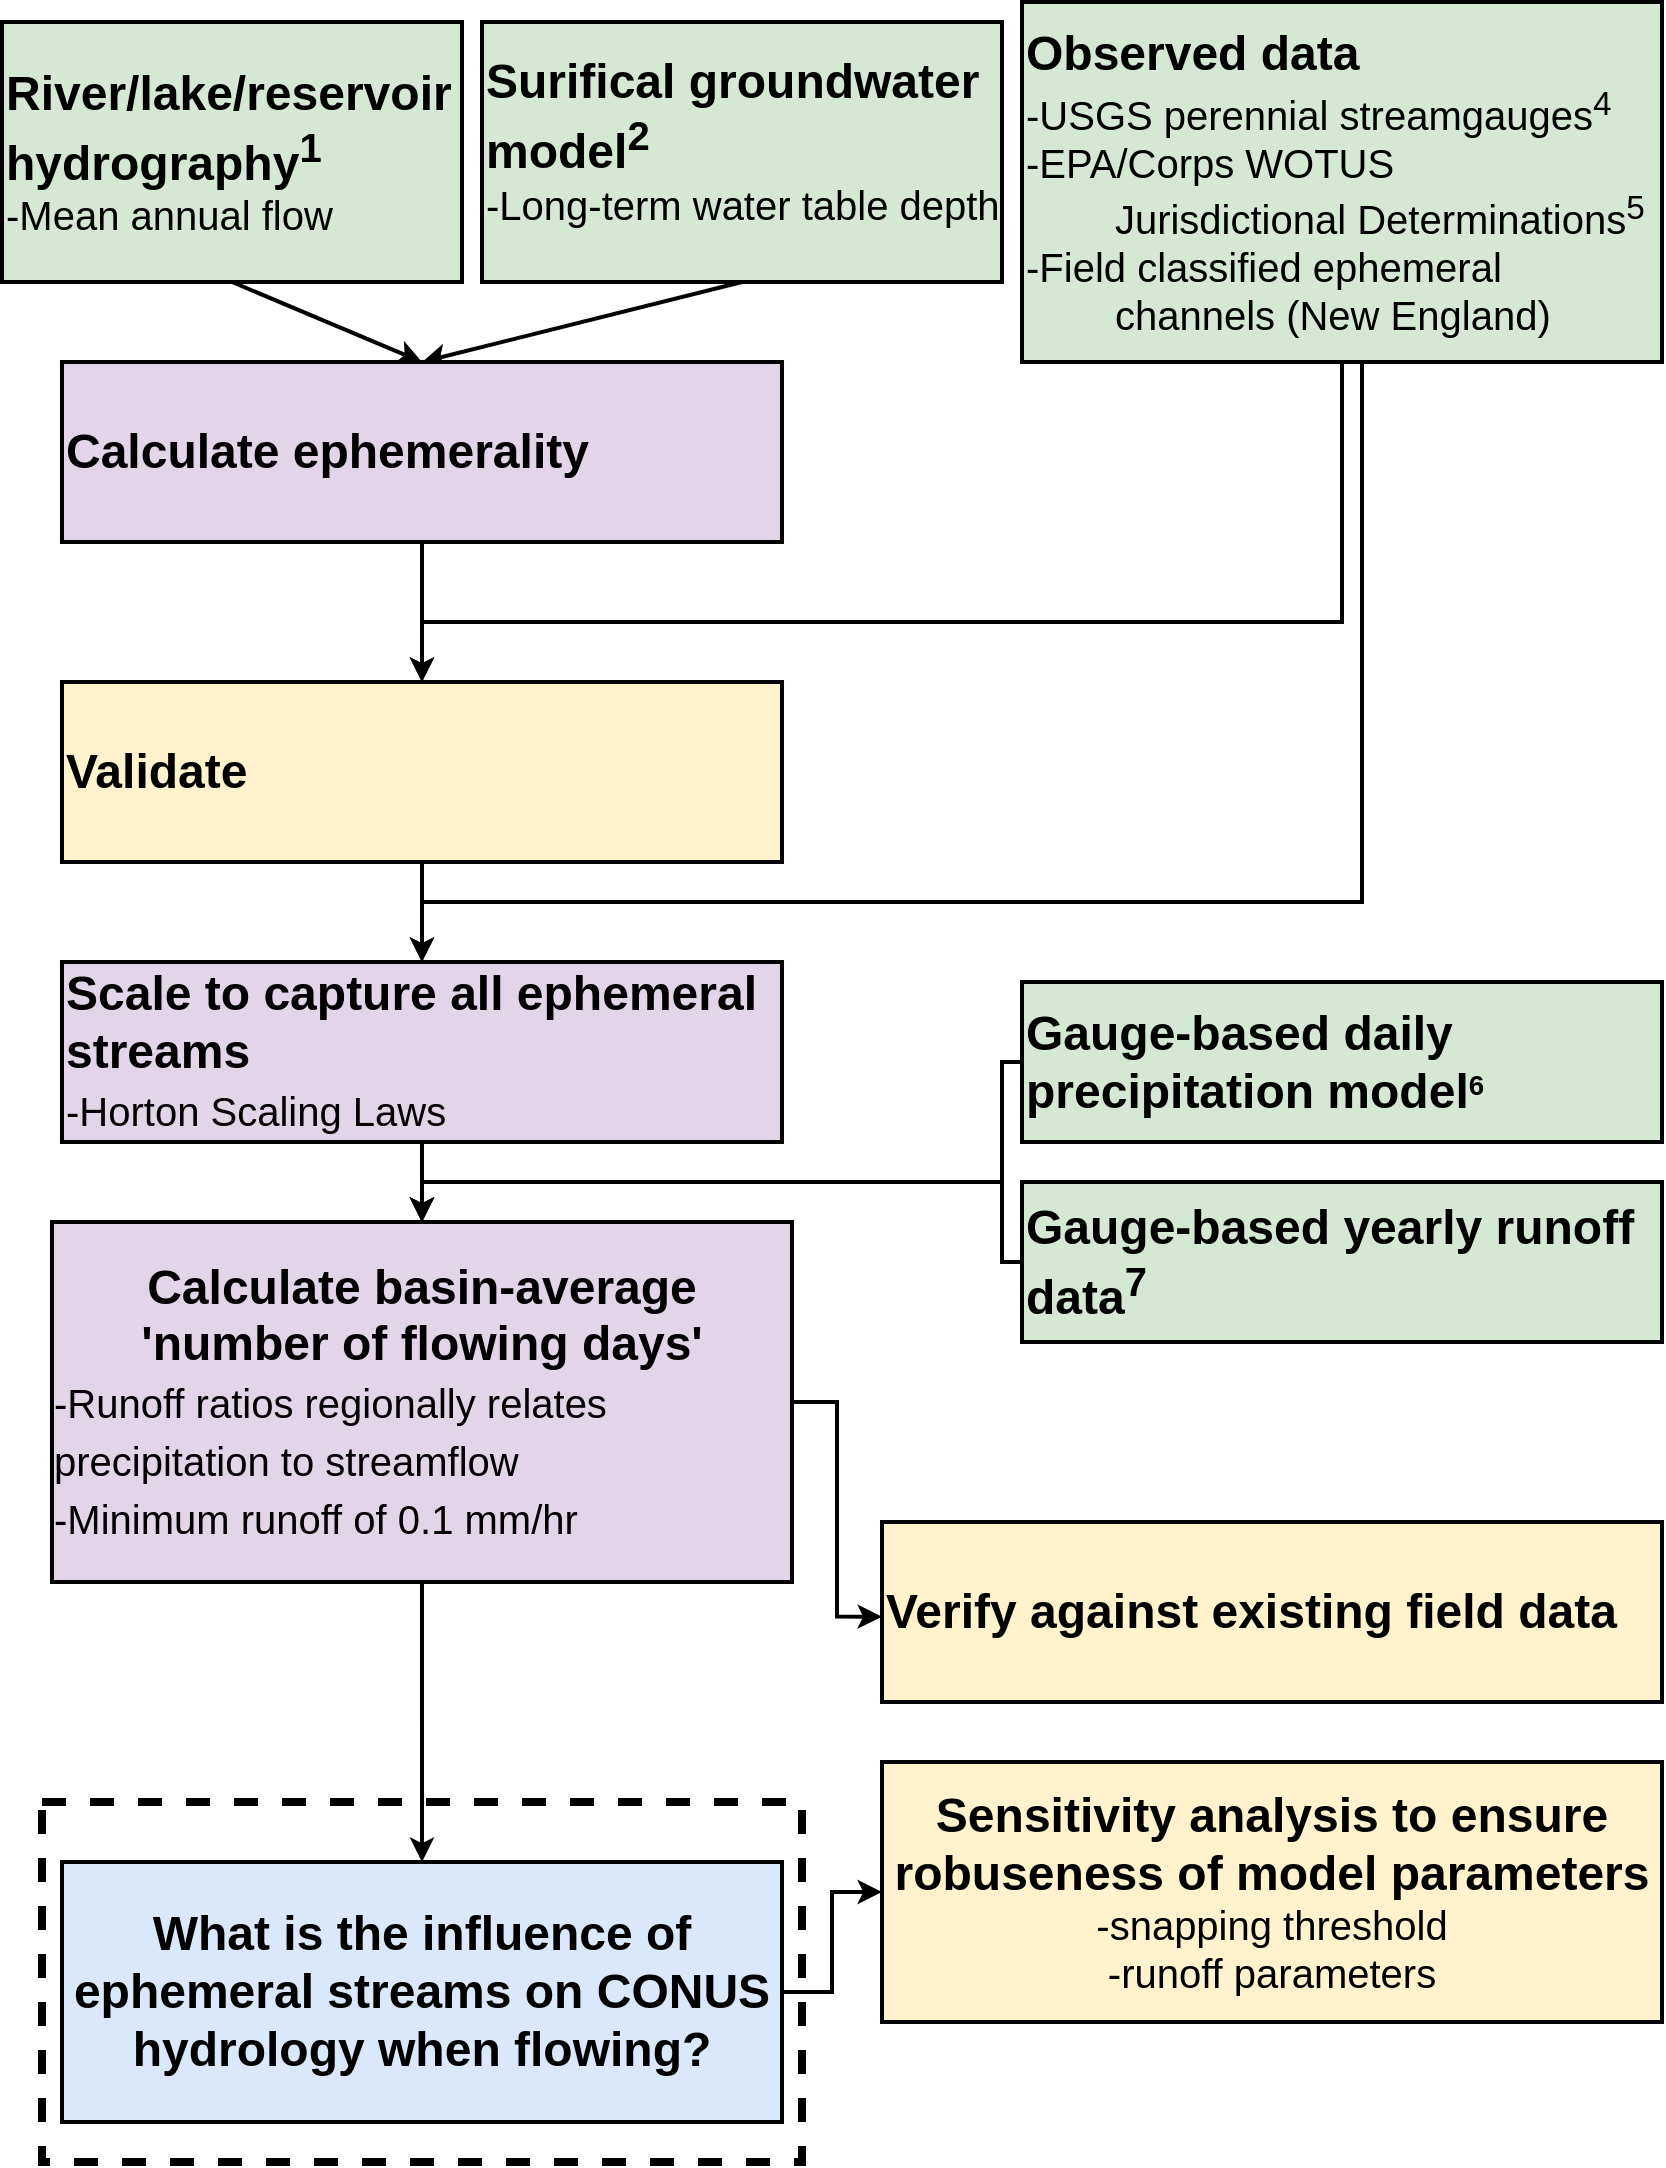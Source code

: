<mxfile version="19.0.3" type="device"><diagram id="rmIsN-aQM5DUS-aYzJqU" name="Page-1"><mxGraphModel dx="2031" dy="1236" grid="1" gridSize="10" guides="1" tooltips="1" connect="1" arrows="1" fold="1" page="1" pageScale="1" pageWidth="850" pageHeight="1100" math="0" shadow="0"><root><mxCell id="0"/><mxCell id="1" parent="0"/><mxCell id="GAgp2lGwTjoxuqxvStRf-5" style="rounded=0;orthogonalLoop=1;jettySize=auto;html=1;exitX=0.5;exitY=1;exitDx=0;exitDy=0;strokeWidth=2;entryX=0.5;entryY=0;entryDx=0;entryDy=0;" parent="1" source="bA_Qfa28NUKsnwbfBqmp-8" target="k_lvs-XO9ULkj5RudRTR-15" edge="1"><mxGeometry relative="1" as="geometry"><mxPoint x="385" y="290.0" as="sourcePoint"/><mxPoint x="219.995" y="190" as="targetPoint"/></mxGeometry></mxCell><mxCell id="bA_Qfa28NUKsnwbfBqmp-1" value="&lt;font style=&quot;font-size: 24px&quot;&gt;&lt;b&gt;River/lake/reservoir hydrography&lt;sup&gt;1&lt;/sup&gt;&lt;br&gt;&lt;/b&gt;&lt;/font&gt;&lt;font style=&quot;font-size: 20px&quot;&gt;-Mean annual flow&lt;br&gt;&lt;/font&gt;" style="rounded=0;whiteSpace=wrap;html=1;align=left;fillColor=#d5e8d4;strokeColor=#000000;strokeWidth=2;" parent="1" vertex="1"><mxGeometry x="10" y="20" width="230" height="130" as="geometry"/></mxCell><mxCell id="bA_Qfa28NUKsnwbfBqmp-3" style="rounded=0;orthogonalLoop=1;jettySize=auto;html=1;exitX=0.5;exitY=1;exitDx=0;exitDy=0;strokeWidth=2;entryX=0.5;entryY=0;entryDx=0;entryDy=0;" parent="1" source="bA_Qfa28NUKsnwbfBqmp-1" target="k_lvs-XO9ULkj5RudRTR-15" edge="1"><mxGeometry relative="1" as="geometry"><mxPoint x="395" y="170" as="sourcePoint"/><mxPoint x="219.995" y="190" as="targetPoint"/></mxGeometry></mxCell><mxCell id="F9Go_E0bVxoqcmGsn-Wj-4" style="edgeStyle=orthogonalEdgeStyle;rounded=0;orthogonalLoop=1;jettySize=auto;html=1;exitX=0.5;exitY=1;exitDx=0;exitDy=0;entryX=0.5;entryY=0;entryDx=0;entryDy=0;fontSize=20;strokeWidth=2;" parent="1" source="GAgp2lGwTjoxuqxvStRf-1" target="k_lvs-XO9ULkj5RudRTR-16" edge="1"><mxGeometry relative="1" as="geometry"><Array as="points"><mxPoint x="680" y="320"/><mxPoint x="220" y="320"/></Array><mxPoint x="220" y="350" as="targetPoint"/></mxGeometry></mxCell><mxCell id="F9Go_E0bVxoqcmGsn-Wj-9" style="edgeStyle=orthogonalEdgeStyle;rounded=0;orthogonalLoop=1;jettySize=auto;html=1;exitX=0.5;exitY=1;exitDx=0;exitDy=0;entryX=0.5;entryY=0;entryDx=0;entryDy=0;fontSize=20;strokeWidth=2;" parent="1" source="GAgp2lGwTjoxuqxvStRf-1" target="F9Go_E0bVxoqcmGsn-Wj-5" edge="1"><mxGeometry relative="1" as="geometry"><Array as="points"><mxPoint x="690" y="460"/><mxPoint x="220" y="460"/></Array></mxGeometry></mxCell><mxCell id="GAgp2lGwTjoxuqxvStRf-1" value="&lt;b&gt;&lt;span style=&quot;font-size: 24px&quot;&gt;Observed data&lt;br&gt;&lt;/span&gt;&lt;/b&gt;&lt;span style=&quot;font-size: 20px&quot;&gt;-USGS perennial streamgauges&lt;sup&gt;4&lt;/sup&gt;&lt;br&gt;&lt;/span&gt;&lt;font style=&quot;font-size: 20px&quot;&gt;-EPA/Corps WOTUS &lt;span style=&quot;white-space: pre;&quot;&gt;&#9;&lt;/span&gt;Jurisdictional Determinations&lt;sup&gt;5&lt;/sup&gt;&lt;br&gt;-Field classified ephemeral &lt;span style=&quot;white-space: pre;&quot;&gt;&#9;&lt;/span&gt;channels (New England)&lt;br&gt;&lt;/font&gt;" style="rounded=0;whiteSpace=wrap;html=1;align=left;fillColor=#d5e8d4;strokeColor=#000000;strokeWidth=2;" parent="1" vertex="1"><mxGeometry x="520" y="10" width="320" height="180" as="geometry"/></mxCell><mxCell id="bA_Qfa28NUKsnwbfBqmp-8" value="&lt;font style=&quot;font-size: 24px&quot;&gt;&lt;b&gt;Surifical groundwater model&lt;sup&gt;2&lt;br&gt;&lt;/sup&gt;&lt;/b&gt;&lt;sup&gt;-Long-term water table depth&lt;br&gt;&lt;/sup&gt;&lt;/font&gt;" style="rounded=0;whiteSpace=wrap;html=1;align=left;fillColor=#d5e8d4;strokeColor=#000000;strokeWidth=2;" parent="1" vertex="1"><mxGeometry x="250" y="20" width="260" height="130" as="geometry"/></mxCell><mxCell id="bA_Qfa28NUKsnwbfBqmp-10" style="edgeStyle=none;rounded=0;orthogonalLoop=1;jettySize=auto;html=1;entryX=0.5;entryY=0;entryDx=0;entryDy=0;fontSize=24;strokeWidth=2;" parent="1" edge="1"><mxGeometry relative="1" as="geometry"><mxPoint x="227.815" y="410.0" as="sourcePoint"/><mxPoint x="227.815" y="410.0" as="targetPoint"/></mxGeometry></mxCell><mxCell id="bA_Qfa28NUKsnwbfBqmp-13" style="rounded=0;orthogonalLoop=1;jettySize=auto;html=1;exitX=0.5;exitY=1;exitDx=0;exitDy=0;fontSize=24;strokeWidth=2;entryX=0.5;entryY=0;entryDx=0;entryDy=0;" parent="1" source="k_lvs-XO9ULkj5RudRTR-15" target="k_lvs-XO9ULkj5RudRTR-16" edge="1"><mxGeometry relative="1" as="geometry"><mxPoint x="220" y="350" as="targetPoint"/><mxPoint x="219.995" y="280" as="sourcePoint"/></mxGeometry></mxCell><mxCell id="F9Go_E0bVxoqcmGsn-Wj-13" style="edgeStyle=orthogonalEdgeStyle;rounded=0;orthogonalLoop=1;jettySize=auto;html=1;exitX=0;exitY=0.5;exitDx=0;exitDy=0;entryX=0.5;entryY=0;entryDx=0;entryDy=0;fontSize=20;strokeWidth=2;" parent="1" source="F9Go_E0bVxoqcmGsn-Wj-1" edge="1"><mxGeometry relative="1" as="geometry"><Array as="points"><mxPoint x="510" y="540"/><mxPoint x="510" y="600"/><mxPoint x="220" y="600"/></Array><mxPoint x="219.99" y="620" as="targetPoint"/></mxGeometry></mxCell><mxCell id="F9Go_E0bVxoqcmGsn-Wj-1" value="&lt;font&gt;&lt;b&gt;&lt;span style=&quot;font-size: 24px&quot;&gt;Gauge-based daily precipitation model&lt;/span&gt;&lt;span style=&quot;font-size: 16.667px&quot;&gt;&lt;sup&gt;6&lt;/sup&gt;&lt;/span&gt;&lt;/b&gt;&lt;/font&gt;&lt;font style=&quot;font-size: 20px&quot;&gt;&lt;br&gt;&lt;/font&gt;" style="rounded=0;whiteSpace=wrap;html=1;align=left;fillColor=#d5e8d4;strokeColor=#000000;strokeWidth=2;" parent="1" vertex="1"><mxGeometry x="520" y="500" width="320" height="80" as="geometry"/></mxCell><mxCell id="F9Go_E0bVxoqcmGsn-Wj-14" style="edgeStyle=orthogonalEdgeStyle;rounded=0;orthogonalLoop=1;jettySize=auto;html=1;exitX=0.5;exitY=1;exitDx=0;exitDy=0;entryX=0.5;entryY=0;entryDx=0;entryDy=0;fontSize=20;strokeWidth=2;" parent="1" source="F9Go_E0bVxoqcmGsn-Wj-5" edge="1"><mxGeometry relative="1" as="geometry"><mxPoint x="219.99" y="620" as="targetPoint"/></mxGeometry></mxCell><mxCell id="F9Go_E0bVxoqcmGsn-Wj-5" value="&lt;span style=&quot;font-size: 24px&quot;&gt;&lt;b&gt;Scale to capture all ephemeral streams&lt;br&gt;&lt;/b&gt;&lt;/span&gt;&lt;span style=&quot;font-size: 20px&quot;&gt;-Horton Scaling Laws&lt;/span&gt;&lt;span style=&quot;font-size: 24px&quot;&gt;&lt;b&gt;&lt;br&gt;&lt;/b&gt;&lt;/span&gt;" style="shape=rectangle;perimeter=parallelogramPerimeter;whiteSpace=wrap;html=1;fixedSize=1;fillColor=#e1d5e7;strokeColor=#000000;align=left;strokeWidth=2;" parent="1" vertex="1"><mxGeometry x="39.99" y="490" width="360" height="90" as="geometry"/></mxCell><mxCell id="F9Go_E0bVxoqcmGsn-Wj-6" style="rounded=0;orthogonalLoop=1;jettySize=auto;html=1;exitX=0.5;exitY=1;exitDx=0;exitDy=0;fontSize=24;strokeWidth=2;entryX=0.5;entryY=0;entryDx=0;entryDy=0;" parent="1" source="k_lvs-XO9ULkj5RudRTR-16" target="F9Go_E0bVxoqcmGsn-Wj-5" edge="1"><mxGeometry relative="1" as="geometry"><mxPoint x="220" y="440" as="sourcePoint"/><mxPoint x="230" y="360.0" as="targetPoint"/></mxGeometry></mxCell><mxCell id="k_lvs-XO9ULkj5RudRTR-9" style="edgeStyle=orthogonalEdgeStyle;rounded=0;orthogonalLoop=1;jettySize=auto;html=1;exitX=0.5;exitY=1;exitDx=0;exitDy=0;fontSize=20;strokeWidth=2;" edge="1" parent="1" source="k_lvs-XO9ULkj5RudRTR-13"><mxGeometry relative="1" as="geometry"><mxPoint x="219.99" y="770" as="sourcePoint"/><mxPoint x="220" y="940" as="targetPoint"/></mxGeometry></mxCell><mxCell id="F9Go_E0bVxoqcmGsn-Wj-16" style="edgeStyle=orthogonalEdgeStyle;rounded=0;orthogonalLoop=1;jettySize=auto;html=1;exitX=0;exitY=0.5;exitDx=0;exitDy=0;entryX=0.5;entryY=0;entryDx=0;entryDy=0;fontSize=20;strokeWidth=2;" parent="1" source="F9Go_E0bVxoqcmGsn-Wj-15" edge="1"><mxGeometry relative="1" as="geometry"><Array as="points"><mxPoint x="510" y="640"/><mxPoint x="510" y="600"/><mxPoint x="220" y="600"/></Array><mxPoint x="219.99" y="620" as="targetPoint"/></mxGeometry></mxCell><mxCell id="F9Go_E0bVxoqcmGsn-Wj-15" value="&lt;font&gt;&lt;span style=&quot;font-size: 24px&quot;&gt;&lt;b&gt;Gauge-based yearly runoff data&lt;sup&gt;7&lt;/sup&gt;&lt;/b&gt;&lt;/span&gt;&lt;br&gt;&lt;/font&gt;" style="rounded=0;whiteSpace=wrap;html=1;align=left;fillColor=#d5e8d4;strokeColor=#000000;strokeWidth=2;" parent="1" vertex="1"><mxGeometry x="520" y="600" width="320" height="80" as="geometry"/></mxCell><mxCell id="k_lvs-XO9ULkj5RudRTR-5" value="&lt;span style=&quot;text-align: left; font-size: 24px;&quot;&gt;&lt;b&gt;Sensitivity analysis to ensure robuseness of model parameters&lt;br&gt;&lt;/b&gt;&lt;/span&gt;&lt;font style=&quot;text-align: left;&quot;&gt;-snapping threshold&lt;br&gt;-runoff parameters&lt;/font&gt;" style="rounded=0;whiteSpace=wrap;html=1;fontSize=20;fillColor=#fff2cc;strokeColor=#000000;strokeWidth=2;" vertex="1" parent="1"><mxGeometry x="450" y="890" width="390" height="130" as="geometry"/></mxCell><mxCell id="k_lvs-XO9ULkj5RudRTR-12" style="edgeStyle=orthogonalEdgeStyle;rounded=0;orthogonalLoop=1;jettySize=auto;html=1;exitX=1;exitY=0.5;exitDx=0;exitDy=0;entryX=0;entryY=0.5;entryDx=0;entryDy=0;fontSize=20;strokeWidth=2;" edge="1" parent="1" source="k_lvs-XO9ULkj5RudRTR-11" target="k_lvs-XO9ULkj5RudRTR-5"><mxGeometry relative="1" as="geometry"/></mxCell><mxCell id="k_lvs-XO9ULkj5RudRTR-11" value="&lt;b style=&quot;font-size: 24px; text-align: left;&quot;&gt;What is the influence of ephemeral streams on CONUS hydrology when flowing?&lt;/b&gt;" style="rounded=0;whiteSpace=wrap;html=1;fontSize=20;strokeColor=#000000;strokeWidth=2;fillColor=#dae8fc;" vertex="1" parent="1"><mxGeometry x="40" y="940" width="360" height="130" as="geometry"/></mxCell><mxCell id="k_lvs-XO9ULkj5RudRTR-14" style="edgeStyle=orthogonalEdgeStyle;rounded=0;orthogonalLoop=1;jettySize=auto;html=1;exitX=1;exitY=0.5;exitDx=0;exitDy=0;entryX=0;entryY=0.526;entryDx=0;entryDy=0;fontSize=20;strokeWidth=2;entryPerimeter=0;" edge="1" parent="1" source="k_lvs-XO9ULkj5RudRTR-13" target="k_lvs-XO9ULkj5RudRTR-17"><mxGeometry relative="1" as="geometry"><mxPoint x="440.72" y="818.96" as="targetPoint"/></mxGeometry></mxCell><mxCell id="k_lvs-XO9ULkj5RudRTR-13" value="&lt;span style=&quot;text-align: left; font-size: 24px;&quot;&gt;&lt;b&gt;Calculate basin-average 'number of flowing days'&lt;br&gt;&lt;div style=&quot;text-align: left;&quot;&gt;&lt;span style=&quot;background-color: initial; font-size: 20px; font-weight: normal; text-align: center;&quot;&gt;-Runoff ratios regionally relates precipitation to streamflow&lt;/span&gt;&lt;/div&gt;&lt;div style=&quot;text-align: left;&quot;&gt;&lt;span style=&quot;background-color: initial; font-size: 20px; font-weight: normal;&quot;&gt;-Minimum runoff of 0.1 mm/hr&lt;/span&gt;&lt;/div&gt;&lt;/b&gt;&lt;/span&gt;" style="rounded=0;whiteSpace=wrap;html=1;fontSize=20;strokeColor=#000000;strokeWidth=2;fillColor=#e1d5e7;" vertex="1" parent="1"><mxGeometry x="34.99" y="620" width="370" height="180" as="geometry"/></mxCell><mxCell id="k_lvs-XO9ULkj5RudRTR-15" value="&lt;span style=&quot;font-size: 24px&quot;&gt;&lt;b&gt;Calculate ephemerality&lt;/b&gt;&lt;/span&gt;&lt;span style=&quot;font-size: 24px&quot;&gt;&lt;b&gt;&lt;br&gt;&lt;/b&gt;&lt;/span&gt;" style="shape=rectangle;perimeter=parallelogramPerimeter;whiteSpace=wrap;html=1;fixedSize=1;fillColor=#e1d5e7;strokeColor=#000000;align=left;strokeWidth=2;" vertex="1" parent="1"><mxGeometry x="39.99" y="190" width="360" height="90" as="geometry"/></mxCell><mxCell id="k_lvs-XO9ULkj5RudRTR-16" value="&lt;span style=&quot;font-size: 24px&quot;&gt;&lt;b&gt;Validate&lt;/b&gt;&lt;/span&gt;&lt;span style=&quot;font-size: 24px&quot;&gt;&lt;b&gt;&lt;br&gt;&lt;/b&gt;&lt;/span&gt;" style="shape=rectangle;perimeter=parallelogramPerimeter;whiteSpace=wrap;html=1;fixedSize=1;fillColor=#fff2cc;strokeColor=#000000;align=left;strokeWidth=2;" vertex="1" parent="1"><mxGeometry x="39.99" y="350" width="360" height="90" as="geometry"/></mxCell><mxCell id="k_lvs-XO9ULkj5RudRTR-17" value="&lt;span style=&quot;font-size: 24px&quot;&gt;&lt;b&gt;Verify against existing field data&lt;/b&gt;&lt;/span&gt;&lt;span style=&quot;font-size: 24px&quot;&gt;&lt;b&gt;&lt;br&gt;&lt;/b&gt;&lt;/span&gt;" style="shape=rectangle;perimeter=parallelogramPerimeter;whiteSpace=wrap;html=1;fixedSize=1;fillColor=#fff2cc;strokeColor=#000000;align=left;strokeWidth=2;" vertex="1" parent="1"><mxGeometry x="450" y="770" width="390" height="90" as="geometry"/></mxCell><mxCell id="k_lvs-XO9ULkj5RudRTR-19" value="" style="rounded=0;whiteSpace=wrap;html=1;fontSize=20;strokeColor=#000000;strokeWidth=4;fillColor=none;dashed=1;" vertex="1" parent="1"><mxGeometry x="30" y="910" width="380" height="180" as="geometry"/></mxCell></root></mxGraphModel></diagram></mxfile>